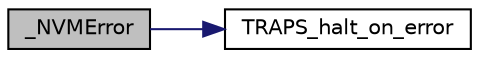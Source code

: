 digraph "_NVMError"
{
 // LATEX_PDF_SIZE
  edge [fontname="Helvetica",fontsize="10",labelfontname="Helvetica",labelfontsize="10"];
  node [fontname="Helvetica",fontsize="10",shape=record];
  rankdir="LR";
  Node1 [label="_NVMError",height=0.2,width=0.4,color="black", fillcolor="grey75", style="filled", fontcolor="black",tooltip=" "];
  Node1 -> Node2 [color="midnightblue",fontsize="10",style="solid",fontname="Helvetica"];
  Node2 [label="TRAPS_halt_on_error",height=0.2,width=0.4,color="black", fillcolor="white", style="filled",URL="$traps_8h.html#a0333bbed0a73350c26f5e7c151de564f",tooltip=" "];
}
